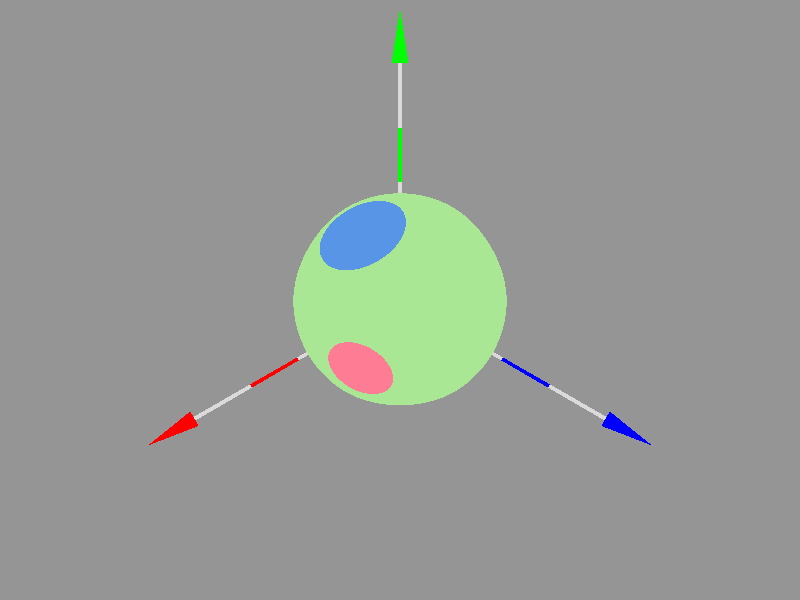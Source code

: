 #version 3.7;
#macro axis( len, tex_odd, tex_even)
  union{ cylinder { <0, -len, 0>,<0, len, 0>, 0.05
    texture{ checker
      texture{ tex_odd }
      texture{ tex_even }
   translate <0.1, 0, 0.1> }}
  cone{<0, len, 0>, 0.2, <0, len+0.7, 0>, 0 texture{tex_even} }}
#end

#macro axis_xyz( len_x, len_y, len_z, tex_common, tex_x, tex_y, tex_z)
union{
#if (len_x != 0) object { axis(len_x, tex_common, tex_x) rotate< 0, 0,-90>} #end
#if (len_y != 0) object { axis(len_y, tex_common, tex_y) rotate< 0, 0, 0>}  #end
#if (len_z != 0) object { axis(len_z, tex_common, tex_z) rotate<90, 0, 0>}  #end }
#end

global_settings { assumed_gamma 1 }
#include "shapes.inc"
#include "textures.inc"
camera {perspective angle 100
        location <5.0, 5.0, 5.0>
        right x*image_width/image_height
        look_at <0.0, 0.0, 0.0>}

light_source{< 1000.0, 1000.0, 2000.0> rgb<0.00, 0.40, 0.90>}

light_source{< 3000.0, 2000.0, 3000.0> rgb<0.80, 0.80, 0.80>}

#declare tex_axis_common = texture { Polished_Chrome
          pigment{ rgb<0.70, 0.70, 0.70>}
          finish { phong 1 reflection {0.10 metallic 0.4} }}


#declare tex_axis_x = texture { Polished_Chrome
          pigment{ rgb<1.00, 0.00, 0.00>}
          finish { phong 1 reflection {0.10 metallic 0.4} }}


#declare tex_axis_y = texture { Polished_Chrome
          pigment{ rgb<0.00, 1.00, 0.00>}
          finish { phong 1 reflection {0.10 metallic 0.4} }}


#declare tex_axis_z = texture { Polished_Chrome
          pigment{ rgb<0.00, 0.00, 1.00>}
          finish { phong 1 reflection {0.10 metallic 0.4} }}


object{ axis_xyz( 5.0, 5.0, 5.0,
        tex_axis_common, tex_axis_x, tex_axis_y, tex_axis_z)}

plane {<1, 0, 0>, 0.00
        texture { Polished_Chrome
          pigment{ rgb<0.30, 0.30, 0.30>}
          finish { phong 1 reflection {0.1 metallic 0.2} }}
        scale<1.00, 1.00, 1.00> rotate<0.00, 0.00, 0.00> translate<0.00, 0.00, 0.00>}

plane {<0, 1, 0>, 0.00
        texture { Polished_Chrome
          pigment{ rgb<0.30, 0.30, 0.30>}
          finish { phong 1 reflection {0.1 metallic 0.2} }}
        scale<1.00, 1.00, 1.00> rotate<0.00, 0.00, 0.00> translate<0.00, 0.00, 0.00>}

plane {<0, 0, 1>, 0.00
        texture { Polished_Chrome
          pigment{ rgb<0.30, 0.30, 0.30>}
          finish { phong 1 reflection {0.1 metallic 0.2} }}
        scale<1.00, 1.00, 1.00> rotate<0.00, 0.00, 0.00> translate<0.00, 0.00, 0.00>}

difference {
sphere {<1.00, 1.00, 1.00>, 2.10
        texture { Polished_Chrome
          pigment{ rgb<0.40, 0.80, 0.30>}
          finish { phong 1 reflection {0.20 metallic 0.1} }}
        scale<1.00, 1.00, 1.00> rotate<0.00, 0.00, 0.00> translate<0.00, 0.00, 0.00>}

union {
sphere {<3.00, 1.00, 2.00>, 0.60
        texture { Polished_Chrome
          pigment{ rgb<1.00, 0.20, 0.30>}
          finish { phong 1 reflection {0.10 metallic 0.4} }}
        scale<1.00, 1.00, 1.00> rotate<0.00, 0.00, 0.00> translate<0.00, 0.00, 0.00>}

sphere {<2.00, 3.00, 1.00>, 0.80
        texture { Polished_Chrome
          pigment{ rgb<0.10, 0.30, 0.80>}
          finish { phong 1 reflection {0.10 metallic 0.8} }}
        scale<1.00, 1.00, 1.00> rotate<0.00, 0.00, 0.00> translate<0.00, 0.00, 0.00>}

sphere {<1.00, 2.00, 3.00>, 1.00
        texture { Polished_Chrome
          pigment{ rgb<0.40, 0.80, 0.30>}
          finish { phong 1 reflection {0.20 metallic 0.1} }}
        scale<1.00, 1.00, 1.00> rotate<0.00, 0.00, 0.00> translate<0.00, 0.00, 0.00>}

}

}

